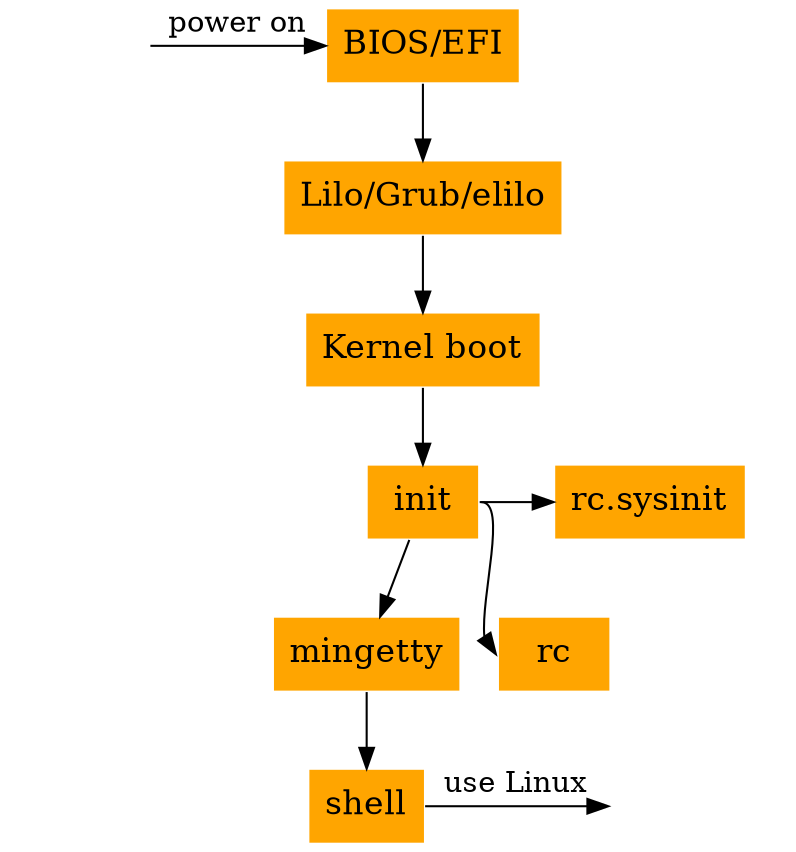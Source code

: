 digraph "Linux boot flowwork"
	{
		labelloc=b;
		node [shape=box,style=filled,fillcolor=orange,color=white, fontsize=16];
		"BIOS/EFI" -> "Lilo/Grub/elilo" -> "Kernel boot" -> init -> mingetty -> shell;
		init->"rc.sysinit";
		init:e -> rc:w;
		node [style="invis"];
		shell -> uselinux [ label="use Linux"];
		power -> "BIOS/EFI" [label="power on"];
		{rank=same; power; "BIOS/EFI"};
		{rank = same; shell; uselinux};
		{rank = same; init; "rc.sysinit"; }
		{rank = same; mingetty; rc};
	}
